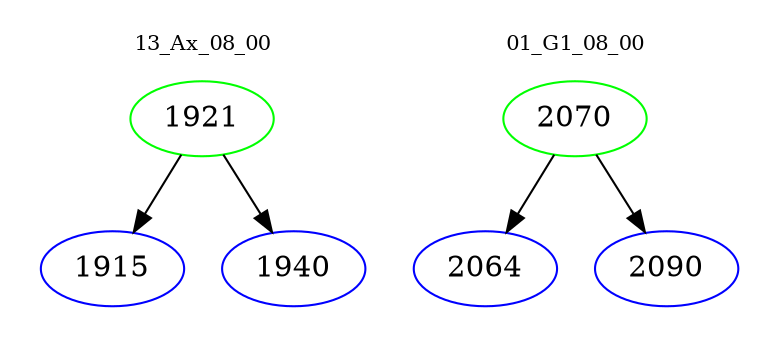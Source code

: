 digraph{
subgraph cluster_0 {
color = white
label = "13_Ax_08_00";
fontsize=10;
T0_1921 [label="1921", color="green"]
T0_1921 -> T0_1915 [color="black"]
T0_1915 [label="1915", color="blue"]
T0_1921 -> T0_1940 [color="black"]
T0_1940 [label="1940", color="blue"]
}
subgraph cluster_1 {
color = white
label = "01_G1_08_00";
fontsize=10;
T1_2070 [label="2070", color="green"]
T1_2070 -> T1_2064 [color="black"]
T1_2064 [label="2064", color="blue"]
T1_2070 -> T1_2090 [color="black"]
T1_2090 [label="2090", color="blue"]
}
}
